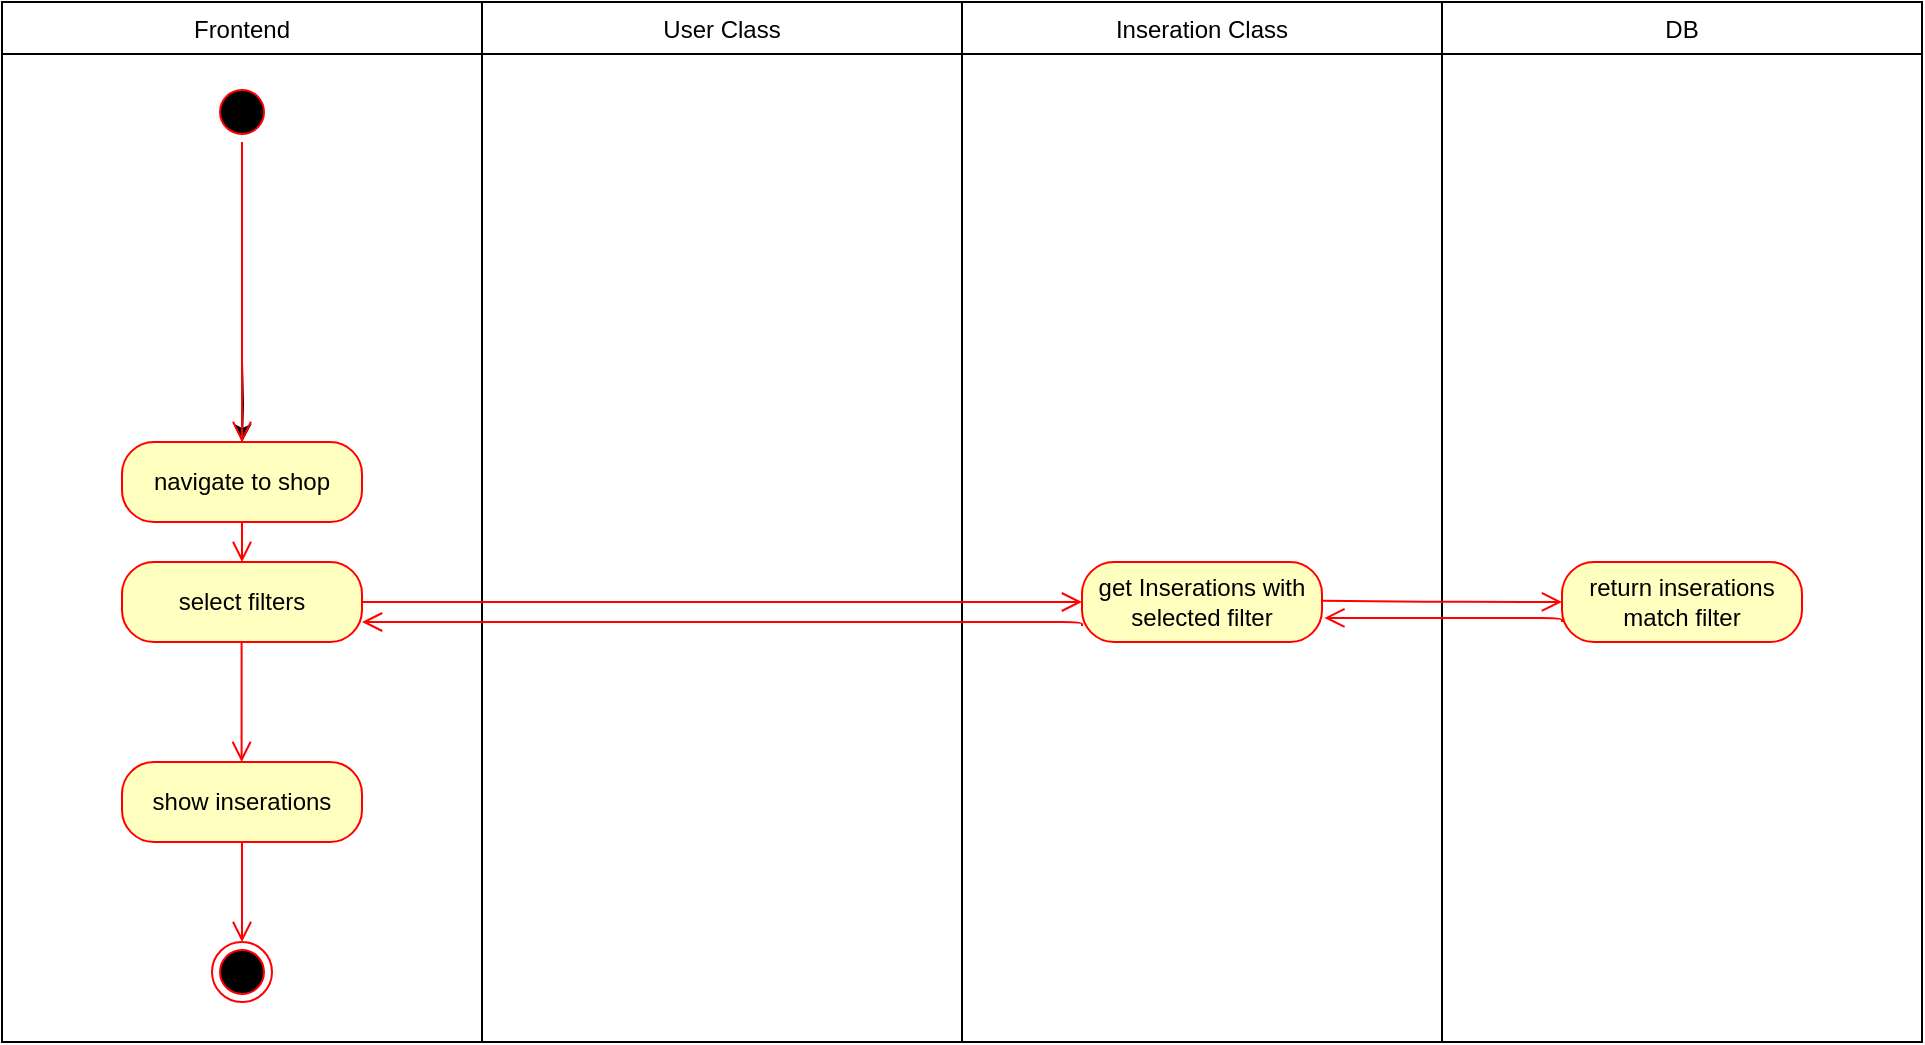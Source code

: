<mxfile version="13.0.1" type="device"><diagram id="U9ovYtGFfIsjeYY5Afay" name="Page-1"><mxGraphModel dx="1156" dy="714" grid="1" gridSize="10" guides="1" tooltips="1" connect="1" arrows="1" fold="1" page="1" pageScale="1" pageWidth="827" pageHeight="1169" math="0" shadow="0"><root><mxCell id="0"/><mxCell id="1" parent="0"/><mxCell id="VCPieSqExT90kybuavoB-16" value="Frontend" style="swimlane;fontStyle=0;childLayout=stackLayout;horizontal=1;startSize=26;fillColor=none;horizontalStack=0;resizeParent=1;resizeParentMax=0;resizeLast=0;collapsible=1;marginBottom=0;" parent="1" vertex="1"><mxGeometry x="40" y="40" width="240" height="520" as="geometry"><mxRectangle x="40" y="40" width="80" height="26" as="alternateBounds"/></mxGeometry></mxCell><mxCell id="VCPieSqExT90kybuavoB-1" value="" style="ellipse;html=1;shape=startState;fillColor=#000000;strokeColor=#ff0000;" parent="1" vertex="1"><mxGeometry x="145" y="80" width="30" height="30" as="geometry"/></mxCell><mxCell id="VCPieSqExT90kybuavoB-46" value="" style="edgeStyle=orthogonalEdgeStyle;rounded=0;orthogonalLoop=1;jettySize=auto;html=1;" parent="1" target="VCPieSqExT90kybuavoB-5" edge="1"><mxGeometry relative="1" as="geometry"><mxPoint x="160" y="220" as="sourcePoint"/></mxGeometry></mxCell><mxCell id="VCPieSqExT90kybuavoB-4" value="" style="edgeStyle=orthogonalEdgeStyle;html=1;verticalAlign=bottom;endArrow=open;endSize=8;strokeColor=#ff0000;" parent="1" source="VCPieSqExT90kybuavoB-1" edge="1"><mxGeometry relative="1" as="geometry"><mxPoint x="160" y="260" as="targetPoint"/><mxPoint x="160" y="220" as="sourcePoint"/></mxGeometry></mxCell><mxCell id="VCPieSqExT90kybuavoB-5" value="navigate to shop" style="rounded=1;whiteSpace=wrap;html=1;arcSize=40;fontColor=#000000;fillColor=#ffffc0;strokeColor=#ff0000;" parent="1" vertex="1"><mxGeometry x="100" y="260" width="120" height="40" as="geometry"/></mxCell><mxCell id="VCPieSqExT90kybuavoB-6" value="" style="edgeStyle=orthogonalEdgeStyle;html=1;verticalAlign=bottom;endArrow=open;endSize=8;strokeColor=#ff0000;entryX=0.5;entryY=0;entryDx=0;entryDy=0;" parent="1" source="VCPieSqExT90kybuavoB-5" target="VCPieSqExT90kybuavoB-27" edge="1"><mxGeometry relative="1" as="geometry"><mxPoint x="300" y="280" as="targetPoint"/></mxGeometry></mxCell><mxCell id="VCPieSqExT90kybuavoB-7" value="get Inserations with selected filter" style="rounded=1;whiteSpace=wrap;html=1;arcSize=40;fontColor=#000000;fillColor=#ffffc0;strokeColor=#ff0000;" parent="1" vertex="1"><mxGeometry x="580" y="320" width="120" height="40" as="geometry"/></mxCell><mxCell id="VCPieSqExT90kybuavoB-20" value="User Class" style="swimlane;fontStyle=0;childLayout=stackLayout;horizontal=1;startSize=26;fillColor=none;horizontalStack=0;resizeParent=1;resizeParentMax=0;resizeLast=0;collapsible=1;marginBottom=0;" parent="1" vertex="1"><mxGeometry x="280" y="40" width="240" height="520" as="geometry"><mxRectangle x="280" y="40" width="90" height="26" as="alternateBounds"/></mxGeometry></mxCell><mxCell id="VCPieSqExT90kybuavoB-27" value="select filters" style="rounded=1;whiteSpace=wrap;html=1;arcSize=40;fontColor=#000000;fillColor=#ffffc0;strokeColor=#ff0000;" parent="1" vertex="1"><mxGeometry x="100" y="320" width="120" height="40" as="geometry"/></mxCell><mxCell id="VCPieSqExT90kybuavoB-30" value="Inseration Class" style="swimlane;fontStyle=0;childLayout=stackLayout;horizontal=1;startSize=26;fillColor=none;horizontalStack=0;resizeParent=1;resizeParentMax=0;resizeLast=0;collapsible=1;marginBottom=0;" parent="1" vertex="1"><mxGeometry x="520" y="40" width="240" height="520" as="geometry"><mxRectangle x="520" y="40" width="50" height="26" as="alternateBounds"/></mxGeometry></mxCell><mxCell id="VCPieSqExT90kybuavoB-21" value="DB" style="swimlane;fontStyle=0;childLayout=stackLayout;horizontal=1;startSize=26;fillColor=none;horizontalStack=0;resizeParent=1;resizeParentMax=0;resizeLast=0;collapsible=1;marginBottom=0;" parent="1" vertex="1"><mxGeometry x="760" y="40" width="240" height="520" as="geometry"><mxRectangle x="760" y="40" width="50" height="26" as="alternateBounds"/></mxGeometry></mxCell><mxCell id="VCPieSqExT90kybuavoB-33" value="return inserations match filter" style="rounded=1;whiteSpace=wrap;html=1;arcSize=40;fontColor=#000000;fillColor=#ffffc0;strokeColor=#ff0000;" parent="1" vertex="1"><mxGeometry x="820" y="320" width="120" height="40" as="geometry"/></mxCell><mxCell id="VCPieSqExT90kybuavoB-45" value="" style="ellipse;html=1;shape=endState;fillColor=#000000;strokeColor=#ff0000;" parent="1" vertex="1"><mxGeometry x="145" y="510" width="30" height="30" as="geometry"/></mxCell><mxCell id="VCPieSqExT90kybuavoB-49" value="" style="edgeStyle=orthogonalEdgeStyle;html=1;align=left;verticalAlign=top;endArrow=open;endSize=8;strokeColor=#ff0000;entryX=0;entryY=0.5;entryDx=0;entryDy=0;" parent="1" target="VCPieSqExT90kybuavoB-33" edge="1"><mxGeometry x="0.005" y="-82" relative="1" as="geometry"><mxPoint x="820" y="339" as="targetPoint"/><mxPoint x="700" y="339.41" as="sourcePoint"/><mxPoint x="-20" y="-2" as="offset"/></mxGeometry></mxCell><mxCell id="VCPieSqExT90kybuavoB-54" value="" style="edgeStyle=orthogonalEdgeStyle;html=1;verticalAlign=bottom;endArrow=open;endSize=8;strokeColor=#ff0000;" parent="1" edge="1"><mxGeometry relative="1" as="geometry"><mxPoint x="159.81" y="420" as="targetPoint"/><mxPoint x="159.81" y="360" as="sourcePoint"/><Array as="points"><mxPoint x="160" y="410"/><mxPoint x="160" y="410"/></Array></mxGeometry></mxCell><mxCell id="AnKtOkboovMN9bd42QyF-6" value="" style="edgeStyle=orthogonalEdgeStyle;html=1;verticalAlign=bottom;endArrow=open;endSize=8;strokeColor=#ff0000;exitX=1;exitY=0.5;exitDx=0;exitDy=0;" parent="1" source="VCPieSqExT90kybuavoB-27" edge="1"><mxGeometry relative="1" as="geometry"><mxPoint x="580" y="340" as="targetPoint"/><mxPoint x="230" y="290" as="sourcePoint"/></mxGeometry></mxCell><mxCell id="AnKtOkboovMN9bd42QyF-9" value="" style="edgeStyle=orthogonalEdgeStyle;html=1;verticalAlign=bottom;endArrow=open;endSize=8;strokeColor=#ff0000;exitX=0;exitY=0.75;exitDx=0;exitDy=0;entryX=1.01;entryY=0.699;entryDx=0;entryDy=0;entryPerimeter=0;" parent="1" source="VCPieSqExT90kybuavoB-33" target="VCPieSqExT90kybuavoB-7" edge="1"><mxGeometry relative="1" as="geometry"><mxPoint x="700" y="359" as="targetPoint"/><mxPoint x="820" y="359" as="sourcePoint"/><Array as="points"><mxPoint x="820" y="348"/></Array></mxGeometry></mxCell><mxCell id="AnKtOkboovMN9bd42QyF-10" value="" style="edgeStyle=orthogonalEdgeStyle;html=1;verticalAlign=bottom;endArrow=open;endSize=8;strokeColor=#ff0000;exitX=0;exitY=0.75;exitDx=0;exitDy=0;" parent="1" edge="1"><mxGeometry relative="1" as="geometry"><mxPoint x="220" y="350" as="targetPoint"/><mxPoint x="580" y="352.04" as="sourcePoint"/><Array as="points"><mxPoint x="580" y="350"/><mxPoint x="220" y="350"/></Array></mxGeometry></mxCell><mxCell id="AnKtOkboovMN9bd42QyF-14" value="show inserations" style="rounded=1;whiteSpace=wrap;html=1;arcSize=40;fontColor=#000000;fillColor=#ffffc0;strokeColor=#ff0000;" parent="1" vertex="1"><mxGeometry x="100" y="420" width="120" height="40" as="geometry"/></mxCell><mxCell id="AnKtOkboovMN9bd42QyF-16" value="" style="edgeStyle=orthogonalEdgeStyle;html=1;verticalAlign=bottom;endArrow=open;endSize=8;strokeColor=#ff0000;exitX=0.5;exitY=1;exitDx=0;exitDy=0;entryX=0.5;entryY=0;entryDx=0;entryDy=0;" parent="1" source="AnKtOkboovMN9bd42QyF-14" target="VCPieSqExT90kybuavoB-45" edge="1"><mxGeometry relative="1" as="geometry"><mxPoint x="169.81" y="430" as="targetPoint"/><mxPoint x="169.81" y="370" as="sourcePoint"/><Array as="points"><mxPoint x="160" y="490"/><mxPoint x="160" y="490"/></Array></mxGeometry></mxCell></root></mxGraphModel></diagram></mxfile>